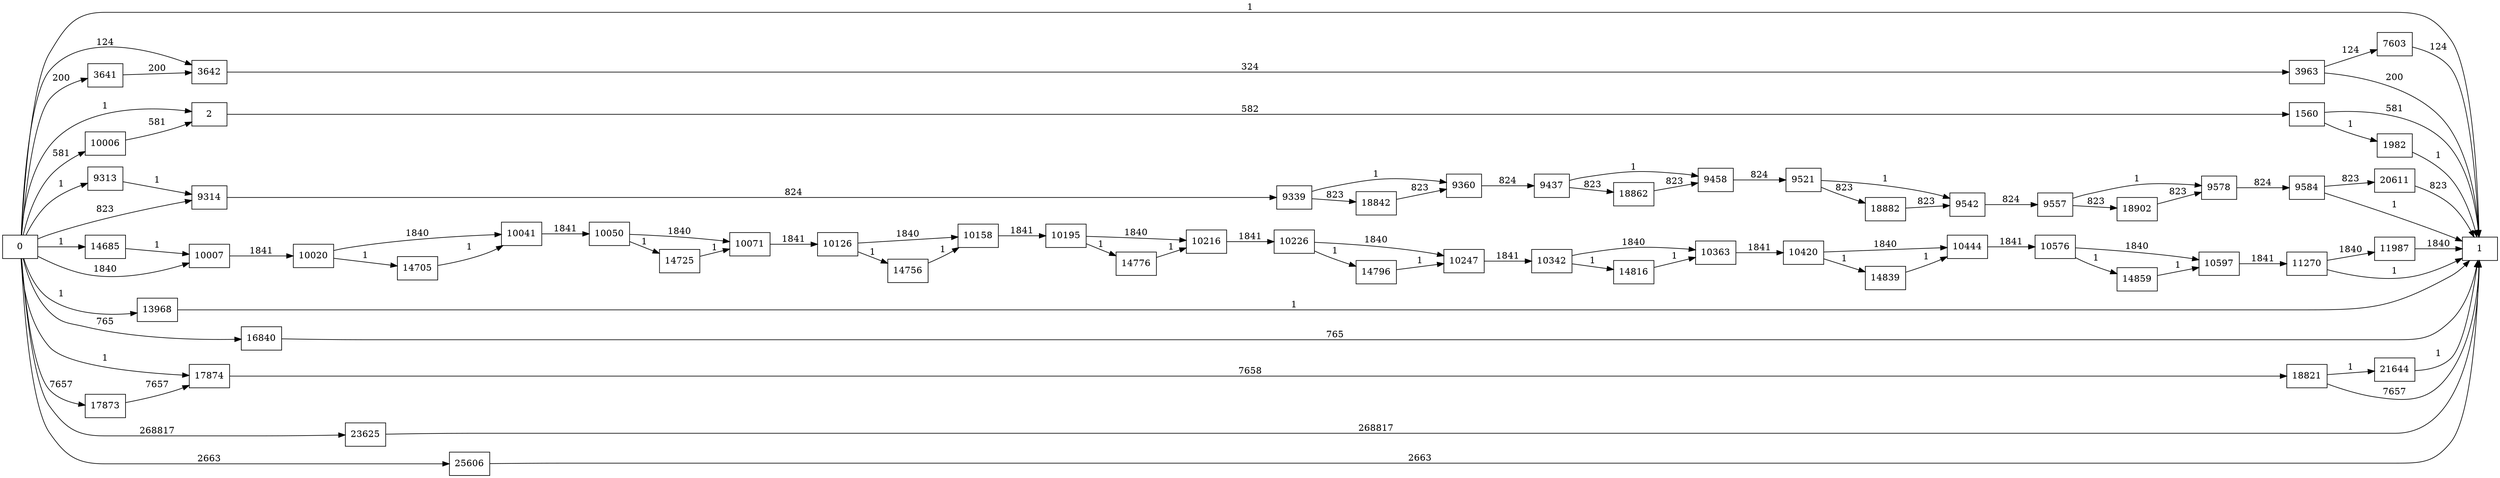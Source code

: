 digraph {
	graph [rankdir=LR]
	node [shape=rectangle]
	2 -> 1560 [label=582]
	1560 -> 1 [label=581]
	1560 -> 1982 [label=1]
	1982 -> 1 [label=1]
	3641 -> 3642 [label=200]
	3642 -> 3963 [label=324]
	3963 -> 1 [label=200]
	3963 -> 7603 [label=124]
	7603 -> 1 [label=124]
	9313 -> 9314 [label=1]
	9314 -> 9339 [label=824]
	9339 -> 9360 [label=1]
	9339 -> 18842 [label=823]
	9360 -> 9437 [label=824]
	9437 -> 9458 [label=1]
	9437 -> 18862 [label=823]
	9458 -> 9521 [label=824]
	9521 -> 9542 [label=1]
	9521 -> 18882 [label=823]
	9542 -> 9557 [label=824]
	9557 -> 9578 [label=1]
	9557 -> 18902 [label=823]
	9578 -> 9584 [label=824]
	9584 -> 1 [label=1]
	9584 -> 20611 [label=823]
	10006 -> 2 [label=581]
	10007 -> 10020 [label=1841]
	10020 -> 10041 [label=1840]
	10020 -> 14705 [label=1]
	10041 -> 10050 [label=1841]
	10050 -> 10071 [label=1840]
	10050 -> 14725 [label=1]
	10071 -> 10126 [label=1841]
	10126 -> 10158 [label=1840]
	10126 -> 14756 [label=1]
	10158 -> 10195 [label=1841]
	10195 -> 10216 [label=1840]
	10195 -> 14776 [label=1]
	10216 -> 10226 [label=1841]
	10226 -> 10247 [label=1840]
	10226 -> 14796 [label=1]
	10247 -> 10342 [label=1841]
	10342 -> 10363 [label=1840]
	10342 -> 14816 [label=1]
	10363 -> 10420 [label=1841]
	10420 -> 10444 [label=1840]
	10420 -> 14839 [label=1]
	10444 -> 10576 [label=1841]
	10576 -> 10597 [label=1840]
	10576 -> 14859 [label=1]
	10597 -> 11270 [label=1841]
	11270 -> 1 [label=1]
	11270 -> 11987 [label=1840]
	11987 -> 1 [label=1840]
	13968 -> 1 [label=1]
	14685 -> 10007 [label=1]
	14705 -> 10041 [label=1]
	14725 -> 10071 [label=1]
	14756 -> 10158 [label=1]
	14776 -> 10216 [label=1]
	14796 -> 10247 [label=1]
	14816 -> 10363 [label=1]
	14839 -> 10444 [label=1]
	14859 -> 10597 [label=1]
	16840 -> 1 [label=765]
	17873 -> 17874 [label=7657]
	17874 -> 18821 [label=7658]
	18821 -> 1 [label=7657]
	18821 -> 21644 [label=1]
	18842 -> 9360 [label=823]
	18862 -> 9458 [label=823]
	18882 -> 9542 [label=823]
	18902 -> 9578 [label=823]
	20611 -> 1 [label=823]
	21644 -> 1 [label=1]
	23625 -> 1 [label=268817]
	25606 -> 1 [label=2663]
	0 -> 2 [label=1]
	0 -> 3642 [label=124]
	0 -> 10007 [label=1840]
	0 -> 9314 [label=823]
	0 -> 17874 [label=1]
	0 -> 3641 [label=200]
	0 -> 1 [label=1]
	0 -> 9313 [label=1]
	0 -> 10006 [label=581]
	0 -> 13968 [label=1]
	0 -> 14685 [label=1]
	0 -> 16840 [label=765]
	0 -> 17873 [label=7657]
	0 -> 23625 [label=268817]
	0 -> 25606 [label=2663]
}
